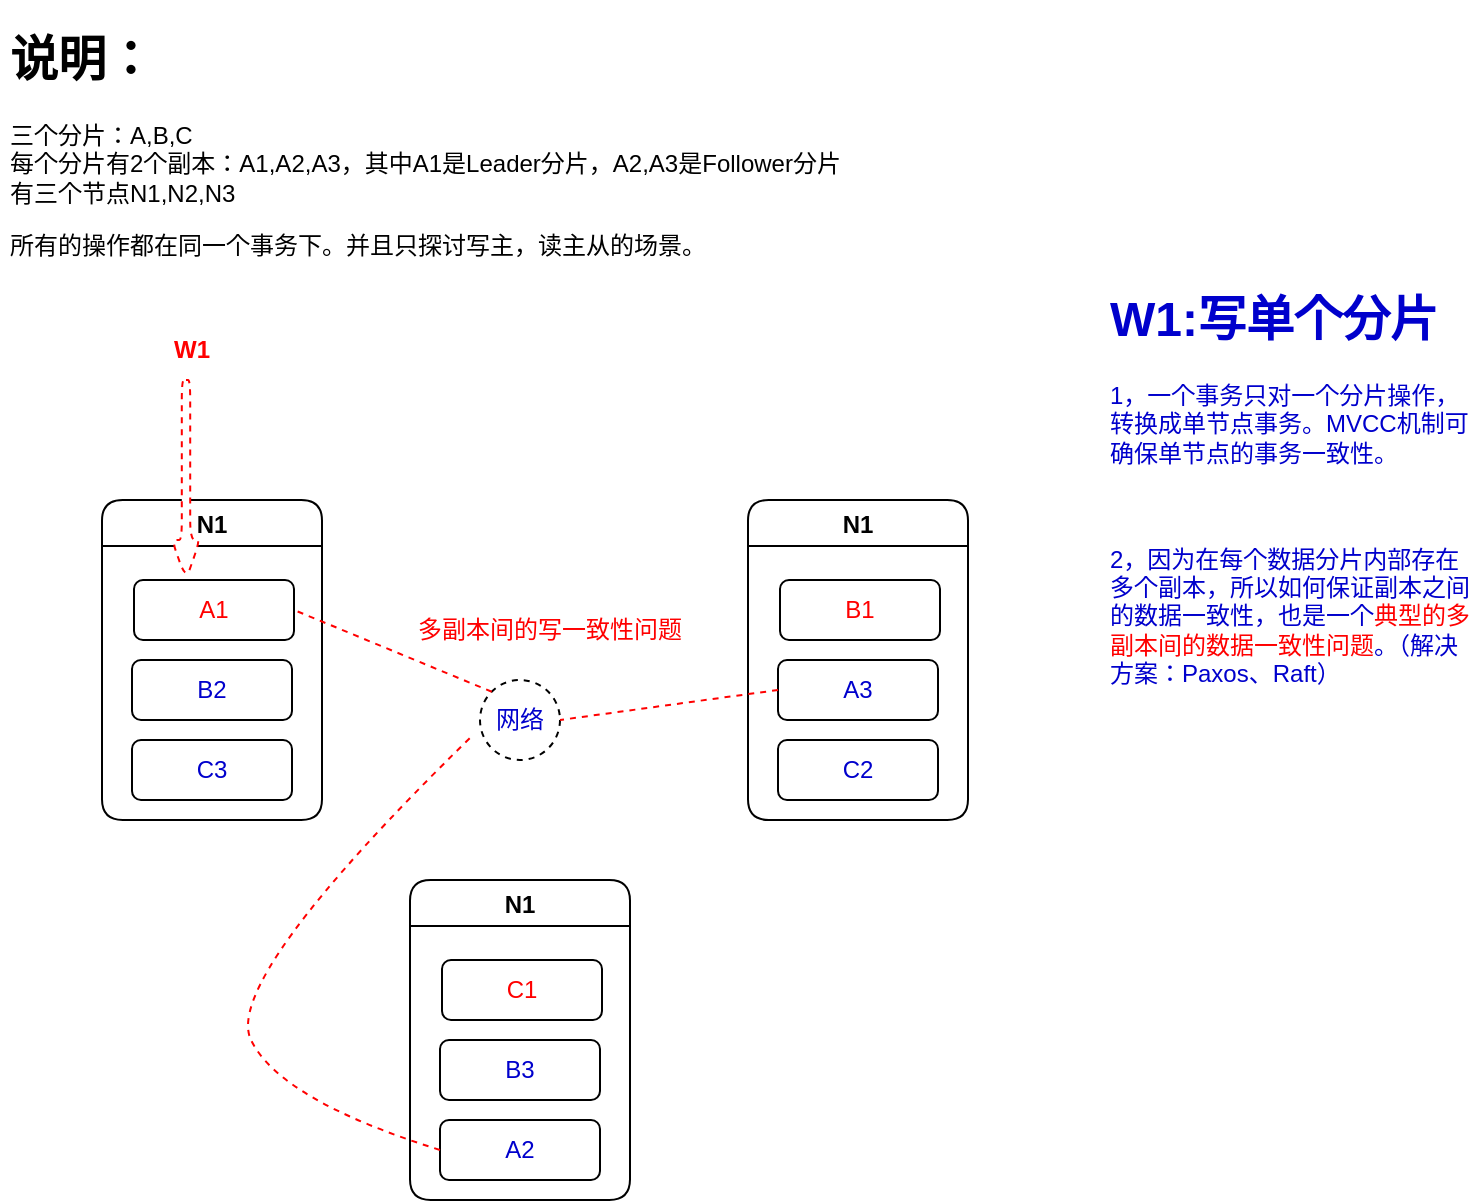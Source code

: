 <mxfile version="16.6.4" type="github" pages="4">
  <diagram id="eBaj-pGgXzmJQUnzpZiH" name="第 1 页">
    <mxGraphModel dx="1422" dy="762" grid="1" gridSize="10" guides="1" tooltips="1" connect="1" arrows="1" fold="1" page="1" pageScale="1" pageWidth="827" pageHeight="1169" math="0" shadow="0">
      <root>
        <mxCell id="0" />
        <mxCell id="1" parent="0" />
        <mxCell id="08FxaviglqU0u9MPpXU4-6" value="&lt;h1&gt;说明：&lt;/h1&gt;&lt;p&gt;三个分片：A,B,C&lt;br&gt;每个分片有2个副本：A1,A2,A3，其中A1是Leader分片，A2,A3是Follower分片&lt;br&gt;有三个节点N1,N2,N3&lt;/p&gt;&lt;p&gt;所有的操作都在同一个事务下。并且只探讨写主，读主从的场景。&lt;/p&gt;" style="text;html=1;strokeColor=none;fillColor=none;spacing=5;spacingTop=-20;whiteSpace=wrap;overflow=hidden;rounded=0;" parent="1" vertex="1">
          <mxGeometry x="40" y="30" width="520" height="120" as="geometry" />
        </mxCell>
        <mxCell id="08FxaviglqU0u9MPpXU4-13" value="N1" style="swimlane;rounded=1;" parent="1" vertex="1">
          <mxGeometry x="91" y="270" width="110" height="160" as="geometry" />
        </mxCell>
        <mxCell id="08FxaviglqU0u9MPpXU4-14" value="&lt;font color=&quot;#ff0000&quot;&gt;A1&lt;/font&gt;" style="rounded=1;whiteSpace=wrap;html=1;" parent="08FxaviglqU0u9MPpXU4-13" vertex="1">
          <mxGeometry x="16" y="40" width="80" height="30" as="geometry" />
        </mxCell>
        <mxCell id="08FxaviglqU0u9MPpXU4-15" value="&lt;font color=&quot;#0000cc&quot;&gt;B2&lt;/font&gt;" style="rounded=1;whiteSpace=wrap;html=1;" parent="08FxaviglqU0u9MPpXU4-13" vertex="1">
          <mxGeometry x="15" y="80" width="80" height="30" as="geometry" />
        </mxCell>
        <mxCell id="08FxaviglqU0u9MPpXU4-16" value="&lt;font color=&quot;#0000cc&quot;&gt;C3&lt;/font&gt;" style="rounded=1;whiteSpace=wrap;html=1;" parent="08FxaviglqU0u9MPpXU4-13" vertex="1">
          <mxGeometry x="15" y="120" width="80" height="30" as="geometry" />
        </mxCell>
        <mxCell id="08FxaviglqU0u9MPpXU4-39" value="" style="shape=singleArrow;direction=south;whiteSpace=wrap;html=1;rounded=1;dashed=1;fontColor=#0000CC;strokeColor=#FF0000;" parent="08FxaviglqU0u9MPpXU4-13" vertex="1">
          <mxGeometry x="35" y="-60" width="14" height="100" as="geometry" />
        </mxCell>
        <mxCell id="08FxaviglqU0u9MPpXU4-17" value="N1" style="swimlane;rounded=1;" parent="1" vertex="1">
          <mxGeometry x="414" y="270" width="110" height="160" as="geometry" />
        </mxCell>
        <mxCell id="08FxaviglqU0u9MPpXU4-18" value="&lt;font color=&quot;#ff0000&quot;&gt;B1&lt;/font&gt;" style="rounded=1;whiteSpace=wrap;html=1;" parent="08FxaviglqU0u9MPpXU4-17" vertex="1">
          <mxGeometry x="16" y="40" width="80" height="30" as="geometry" />
        </mxCell>
        <mxCell id="08FxaviglqU0u9MPpXU4-19" value="&lt;font color=&quot;#0000cc&quot;&gt;A3&lt;/font&gt;" style="rounded=1;whiteSpace=wrap;html=1;" parent="08FxaviglqU0u9MPpXU4-17" vertex="1">
          <mxGeometry x="15" y="80" width="80" height="30" as="geometry" />
        </mxCell>
        <mxCell id="08FxaviglqU0u9MPpXU4-20" value="&lt;font color=&quot;#0000cc&quot;&gt;C2&lt;/font&gt;" style="rounded=1;whiteSpace=wrap;html=1;" parent="08FxaviglqU0u9MPpXU4-17" vertex="1">
          <mxGeometry x="15" y="120" width="80" height="30" as="geometry" />
        </mxCell>
        <mxCell id="08FxaviglqU0u9MPpXU4-21" value="N1" style="swimlane;rounded=1;" parent="1" vertex="1">
          <mxGeometry x="245" y="460" width="110" height="160" as="geometry" />
        </mxCell>
        <mxCell id="08FxaviglqU0u9MPpXU4-22" value="&lt;font color=&quot;#ff0000&quot;&gt;C1&lt;/font&gt;" style="rounded=1;whiteSpace=wrap;html=1;" parent="08FxaviglqU0u9MPpXU4-21" vertex="1">
          <mxGeometry x="16" y="40" width="80" height="30" as="geometry" />
        </mxCell>
        <mxCell id="08FxaviglqU0u9MPpXU4-23" value="&lt;font color=&quot;#0000cc&quot;&gt;B3&lt;/font&gt;" style="rounded=1;whiteSpace=wrap;html=1;" parent="08FxaviglqU0u9MPpXU4-21" vertex="1">
          <mxGeometry x="15" y="80" width="80" height="30" as="geometry" />
        </mxCell>
        <mxCell id="08FxaviglqU0u9MPpXU4-24" value="&lt;font color=&quot;#0000cc&quot;&gt;A2&lt;/font&gt;" style="rounded=1;whiteSpace=wrap;html=1;" parent="08FxaviglqU0u9MPpXU4-21" vertex="1">
          <mxGeometry x="15" y="120" width="80" height="30" as="geometry" />
        </mxCell>
        <mxCell id="08FxaviglqU0u9MPpXU4-25" value="网络" style="ellipse;whiteSpace=wrap;html=1;aspect=fixed;rounded=1;fontColor=#0000CC;dashed=1;" parent="1" vertex="1">
          <mxGeometry x="280" y="360" width="40" height="40" as="geometry" />
        </mxCell>
        <mxCell id="08FxaviglqU0u9MPpXU4-26" value="" style="endArrow=none;startArrow=none;html=1;rounded=0;fontColor=#0000CC;entryX=1;entryY=0.5;entryDx=0;entryDy=0;exitX=0;exitY=0;exitDx=0;exitDy=0;dashed=1;strokeColor=#FF0000;startFill=0;endFill=0;" parent="1" source="08FxaviglqU0u9MPpXU4-25" target="08FxaviglqU0u9MPpXU4-14" edge="1">
          <mxGeometry width="50" height="50" relative="1" as="geometry">
            <mxPoint x="390" y="410" as="sourcePoint" />
            <mxPoint x="440" y="360" as="targetPoint" />
          </mxGeometry>
        </mxCell>
        <mxCell id="08FxaviglqU0u9MPpXU4-35" value="" style="curved=1;endArrow=none;html=1;rounded=0;dashed=1;fontColor=#0000CC;strokeColor=#FF0000;entryX=-0.075;entryY=0.675;entryDx=0;entryDy=0;entryPerimeter=0;exitX=0;exitY=0.5;exitDx=0;exitDy=0;endFill=0;" parent="1" source="08FxaviglqU0u9MPpXU4-24" target="08FxaviglqU0u9MPpXU4-25" edge="1">
          <mxGeometry width="50" height="50" relative="1" as="geometry">
            <mxPoint x="230" y="590" as="sourcePoint" />
            <mxPoint x="201" y="500" as="targetPoint" />
            <Array as="points">
              <mxPoint x="180" y="570" />
              <mxPoint x="151" y="510" />
            </Array>
          </mxGeometry>
        </mxCell>
        <mxCell id="08FxaviglqU0u9MPpXU4-36" value="" style="endArrow=none;startArrow=none;html=1;rounded=0;fontColor=#0000CC;entryX=1;entryY=0.5;entryDx=0;entryDy=0;exitX=0;exitY=0.5;exitDx=0;exitDy=0;dashed=1;strokeColor=#FF0000;startFill=0;endFill=0;" parent="1" source="08FxaviglqU0u9MPpXU4-19" target="08FxaviglqU0u9MPpXU4-25" edge="1">
          <mxGeometry width="50" height="50" relative="1" as="geometry">
            <mxPoint x="295.858" y="375.858" as="sourcePoint" />
            <mxPoint x="197" y="335" as="targetPoint" />
          </mxGeometry>
        </mxCell>
        <mxCell id="08FxaviglqU0u9MPpXU4-37" value="&lt;h1&gt;W1:写单个分片&lt;/h1&gt;&lt;p&gt;1，一个事务只对一个分片操作，转换成单节点事务。MVCC机制可确保单节点的事务一致性。&lt;/p&gt;&lt;p&gt;&lt;br&gt;&lt;/p&gt;2，因为在每个数据分片内部存在多个副本，所以如何保证副本之间的数据一致性，也是一个&lt;font color=&quot;#ff0000&quot;&gt;典型的多副本间的数据一致性问题&lt;/font&gt;。（解决方案：Paxos、Raft）" style="text;html=1;strokeColor=none;fillColor=none;spacing=5;spacingTop=-20;whiteSpace=wrap;overflow=hidden;rounded=0;dashed=1;fontColor=#0000CC;" parent="1" vertex="1">
          <mxGeometry x="590" y="160" width="190" height="260" as="geometry" />
        </mxCell>
        <mxCell id="08FxaviglqU0u9MPpXU4-40" value="&lt;b&gt;&lt;font color=&quot;#ff0000&quot;&gt;W1&lt;/font&gt;&lt;/b&gt;" style="text;html=1;strokeColor=none;fillColor=none;align=center;verticalAlign=middle;whiteSpace=wrap;rounded=0;dashed=1;fontColor=#0000CC;" parent="1" vertex="1">
          <mxGeometry x="106" y="180" width="60" height="30" as="geometry" />
        </mxCell>
        <mxCell id="DcJtvNyYdHpqMct7U6Ko-1" value="&lt;font color=&quot;#ff0000&quot;&gt;多副本间的写一致性问题&lt;/font&gt;" style="text;html=1;strokeColor=none;fillColor=none;align=center;verticalAlign=middle;whiteSpace=wrap;rounded=0;" parent="1" vertex="1">
          <mxGeometry x="245" y="320" width="140" height="30" as="geometry" />
        </mxCell>
      </root>
    </mxGraphModel>
  </diagram>
  <diagram id="VMwIAKu5KI1M_ZYMaKBu" name="第 2 页">
    <mxGraphModel dx="1422" dy="762" grid="1" gridSize="10" guides="1" tooltips="1" connect="1" arrows="1" fold="1" page="1" pageScale="1" pageWidth="827" pageHeight="1169" math="0" shadow="0">
      <root>
        <mxCell id="BoTSj1O7su90QlymKtr2-0" />
        <mxCell id="BoTSj1O7su90QlymKtr2-1" parent="BoTSj1O7su90QlymKtr2-0" />
        <mxCell id="SNT9MTLN4JLw2WHyb_En-0" value="&lt;h1&gt;说明：&lt;/h1&gt;&lt;p&gt;三个分片：A,B,C&lt;br&gt;每个分片有2个副本：A1,A2,A3，其中A1是Leader分片，A2,A3是Follower分片&lt;br&gt;有三个节点N1,N2,N3&lt;/p&gt;&lt;p&gt;所有的操作都在同一个事务下。并且只探讨写主，读主从的场景。&lt;/p&gt;" style="text;html=1;strokeColor=none;fillColor=none;spacing=5;spacingTop=-20;whiteSpace=wrap;overflow=hidden;rounded=0;" parent="BoTSj1O7su90QlymKtr2-1" vertex="1">
          <mxGeometry x="40" y="30" width="520" height="120" as="geometry" />
        </mxCell>
        <mxCell id="SNT9MTLN4JLw2WHyb_En-1" value="N1" style="swimlane;rounded=1;" parent="BoTSj1O7su90QlymKtr2-1" vertex="1">
          <mxGeometry x="91" y="270" width="110" height="160" as="geometry" />
        </mxCell>
        <mxCell id="SNT9MTLN4JLw2WHyb_En-2" value="&lt;font color=&quot;#ff0000&quot;&gt;A1&lt;/font&gt;" style="rounded=1;whiteSpace=wrap;html=1;" parent="SNT9MTLN4JLw2WHyb_En-1" vertex="1">
          <mxGeometry x="16" y="40" width="80" height="30" as="geometry" />
        </mxCell>
        <mxCell id="SNT9MTLN4JLw2WHyb_En-3" value="&lt;font color=&quot;#0000cc&quot;&gt;B2&lt;/font&gt;" style="rounded=1;whiteSpace=wrap;html=1;" parent="SNT9MTLN4JLw2WHyb_En-1" vertex="1">
          <mxGeometry x="15" y="80" width="80" height="30" as="geometry" />
        </mxCell>
        <mxCell id="SNT9MTLN4JLw2WHyb_En-4" value="&lt;font color=&quot;#0000cc&quot;&gt;C3&lt;/font&gt;" style="rounded=1;whiteSpace=wrap;html=1;" parent="SNT9MTLN4JLw2WHyb_En-1" vertex="1">
          <mxGeometry x="15" y="120" width="80" height="30" as="geometry" />
        </mxCell>
        <mxCell id="SNT9MTLN4JLw2WHyb_En-6" value="N1" style="swimlane;rounded=1;" parent="BoTSj1O7su90QlymKtr2-1" vertex="1">
          <mxGeometry x="414" y="270" width="110" height="160" as="geometry" />
        </mxCell>
        <mxCell id="SNT9MTLN4JLw2WHyb_En-7" value="&lt;font color=&quot;#ff0000&quot;&gt;B1&lt;/font&gt;" style="rounded=1;whiteSpace=wrap;html=1;" parent="SNT9MTLN4JLw2WHyb_En-6" vertex="1">
          <mxGeometry x="16" y="40" width="80" height="30" as="geometry" />
        </mxCell>
        <mxCell id="SNT9MTLN4JLw2WHyb_En-8" value="&lt;font color=&quot;#0000cc&quot;&gt;A3&lt;/font&gt;" style="rounded=1;whiteSpace=wrap;html=1;" parent="SNT9MTLN4JLw2WHyb_En-6" vertex="1">
          <mxGeometry x="15" y="80" width="80" height="30" as="geometry" />
        </mxCell>
        <mxCell id="SNT9MTLN4JLw2WHyb_En-9" value="&lt;font color=&quot;#0000cc&quot;&gt;C2&lt;/font&gt;" style="rounded=1;whiteSpace=wrap;html=1;" parent="SNT9MTLN4JLw2WHyb_En-6" vertex="1">
          <mxGeometry x="15" y="120" width="80" height="30" as="geometry" />
        </mxCell>
        <mxCell id="SNT9MTLN4JLw2WHyb_En-10" value="N1" style="swimlane;rounded=1;" parent="BoTSj1O7su90QlymKtr2-1" vertex="1">
          <mxGeometry x="245" y="460" width="110" height="160" as="geometry" />
        </mxCell>
        <mxCell id="SNT9MTLN4JLw2WHyb_En-11" value="&lt;font color=&quot;#ff0000&quot;&gt;C1&lt;/font&gt;" style="rounded=1;whiteSpace=wrap;html=1;" parent="SNT9MTLN4JLw2WHyb_En-10" vertex="1">
          <mxGeometry x="16" y="40" width="80" height="30" as="geometry" />
        </mxCell>
        <mxCell id="SNT9MTLN4JLw2WHyb_En-12" value="&lt;font color=&quot;#0000cc&quot;&gt;B3&lt;/font&gt;" style="rounded=1;whiteSpace=wrap;html=1;" parent="SNT9MTLN4JLw2WHyb_En-10" vertex="1">
          <mxGeometry x="15" y="80" width="80" height="30" as="geometry" />
        </mxCell>
        <mxCell id="SNT9MTLN4JLw2WHyb_En-13" value="&lt;font color=&quot;#0000cc&quot;&gt;A2&lt;/font&gt;" style="rounded=1;whiteSpace=wrap;html=1;" parent="SNT9MTLN4JLw2WHyb_En-10" vertex="1">
          <mxGeometry x="15" y="120" width="80" height="30" as="geometry" />
        </mxCell>
        <mxCell id="SNT9MTLN4JLw2WHyb_En-14" value="网络" style="ellipse;whiteSpace=wrap;html=1;aspect=fixed;rounded=1;fontColor=#0000CC;dashed=1;" parent="BoTSj1O7su90QlymKtr2-1" vertex="1">
          <mxGeometry x="280" y="360" width="40" height="40" as="geometry" />
        </mxCell>
        <mxCell id="SNT9MTLN4JLw2WHyb_En-15" value="" style="endArrow=none;startArrow=none;html=1;rounded=0;fontColor=#0000CC;entryX=1;entryY=0.5;entryDx=0;entryDy=0;exitX=0;exitY=0;exitDx=0;exitDy=0;dashed=1;strokeColor=#FF0000;startFill=0;endFill=0;" parent="BoTSj1O7su90QlymKtr2-1" source="SNT9MTLN4JLw2WHyb_En-14" target="SNT9MTLN4JLw2WHyb_En-2" edge="1">
          <mxGeometry width="50" height="50" relative="1" as="geometry">
            <mxPoint x="390" y="410" as="sourcePoint" />
            <mxPoint x="440" y="360" as="targetPoint" />
          </mxGeometry>
        </mxCell>
        <mxCell id="SNT9MTLN4JLw2WHyb_En-16" value="" style="curved=1;endArrow=none;html=1;rounded=0;dashed=1;fontColor=#0000CC;strokeColor=#FF0000;entryX=-0.075;entryY=0.675;entryDx=0;entryDy=0;entryPerimeter=0;exitX=0;exitY=0.5;exitDx=0;exitDy=0;endFill=0;" parent="BoTSj1O7su90QlymKtr2-1" source="SNT9MTLN4JLw2WHyb_En-13" target="SNT9MTLN4JLw2WHyb_En-14" edge="1">
          <mxGeometry width="50" height="50" relative="1" as="geometry">
            <mxPoint x="230" y="590" as="sourcePoint" />
            <mxPoint x="201" y="500" as="targetPoint" />
            <Array as="points">
              <mxPoint x="180" y="570" />
              <mxPoint x="151" y="510" />
            </Array>
          </mxGeometry>
        </mxCell>
        <mxCell id="SNT9MTLN4JLw2WHyb_En-17" value="" style="endArrow=none;startArrow=none;html=1;rounded=0;fontColor=#0000CC;entryX=1;entryY=0.5;entryDx=0;entryDy=0;exitX=0;exitY=0.5;exitDx=0;exitDy=0;dashed=1;strokeColor=#FF0000;startFill=0;endFill=0;" parent="BoTSj1O7su90QlymKtr2-1" source="SNT9MTLN4JLw2WHyb_En-8" target="SNT9MTLN4JLw2WHyb_En-14" edge="1">
          <mxGeometry width="50" height="50" relative="1" as="geometry">
            <mxPoint x="295.858" y="375.858" as="sourcePoint" />
            <mxPoint x="197" y="335" as="targetPoint" />
          </mxGeometry>
        </mxCell>
        <mxCell id="SNT9MTLN4JLw2WHyb_En-18" value="&lt;h1&gt;W2:写多个分片&lt;/h1&gt;&lt;p&gt;1，一个事务写多个数据分片，这就是典型的分布式事务了。需要借助2PC（两阶段提交）来确保跨节点写操作的原子性。&lt;/p&gt;&lt;p&gt;&lt;br&gt;&lt;/p&gt;2，同时，每个分片依然是有多个副本。所以，依然要解决&lt;font color=&quot;#ff0000&quot;&gt;多副本间的数据一致性问题&lt;/font&gt;。" style="text;html=1;strokeColor=none;fillColor=none;spacing=5;spacingTop=-20;whiteSpace=wrap;overflow=hidden;rounded=0;dashed=1;fontColor=#0000CC;" parent="BoTSj1O7su90QlymKtr2-1" vertex="1">
          <mxGeometry x="590" y="160" width="190" height="260" as="geometry" />
        </mxCell>
        <mxCell id="SNT9MTLN4JLw2WHyb_En-19" value="&lt;b&gt;&lt;font color=&quot;#ff0000&quot; style=&quot;font-size: 16px&quot;&gt;W2&lt;/font&gt;&lt;/b&gt;" style="text;html=1;strokeColor=none;fillColor=none;align=center;verticalAlign=middle;whiteSpace=wrap;rounded=0;dashed=1;fontColor=#0000CC;" parent="BoTSj1O7su90QlymKtr2-1" vertex="1">
          <mxGeometry x="276" y="180" width="60" height="30" as="geometry" />
        </mxCell>
        <mxCell id="SNT9MTLN4JLw2WHyb_En-20" value="&lt;font color=&quot;#ff0000&quot;&gt;2，多副本间的写一致性问题&lt;/font&gt;" style="text;html=1;strokeColor=none;fillColor=none;align=center;verticalAlign=middle;whiteSpace=wrap;rounded=0;" parent="BoTSj1O7su90QlymKtr2-1" vertex="1">
          <mxGeometry x="230" y="320" width="155" height="30" as="geometry" />
        </mxCell>
        <mxCell id="SNT9MTLN4JLw2WHyb_En-22" value="" style="shape=flexArrow;endArrow=classic;html=1;rounded=0;fontColor=#FF0000;width=10;endSize=2.26;dashed=1;strokeColor=#FF0000;" parent="BoTSj1O7su90QlymKtr2-1" edge="1">
          <mxGeometry width="50" height="50" relative="1" as="geometry">
            <mxPoint x="290" y="200" as="sourcePoint" />
            <mxPoint x="160" y="300" as="targetPoint" />
          </mxGeometry>
        </mxCell>
        <mxCell id="SNT9MTLN4JLw2WHyb_En-23" value="" style="shape=flexArrow;endArrow=classic;html=1;rounded=0;fontColor=#FF0000;width=10;endSize=2.26;dashed=1;strokeColor=#FF0000;entryX=0.25;entryY=0;entryDx=0;entryDy=0;" parent="BoTSj1O7su90QlymKtr2-1" target="SNT9MTLN4JLw2WHyb_En-7" edge="1">
          <mxGeometry width="50" height="50" relative="1" as="geometry">
            <mxPoint x="320" y="200" as="sourcePoint" />
            <mxPoint x="210" y="310" as="targetPoint" />
          </mxGeometry>
        </mxCell>
        <mxCell id="b7Uxpt3gaAhau05YBvLj-0" value="&lt;font color=&quot;#ff0000&quot;&gt;1，跨节点写操作的原子性问题&lt;/font&gt;" style="text;html=1;strokeColor=none;fillColor=none;align=center;verticalAlign=middle;whiteSpace=wrap;rounded=0;" vertex="1" parent="BoTSj1O7su90QlymKtr2-1">
          <mxGeometry x="220" y="299" width="180" height="30" as="geometry" />
        </mxCell>
      </root>
    </mxGraphModel>
  </diagram>
  <diagram id="Govf5EYtpfEDOgnzXB6r" name="第 3 页">
    <mxGraphModel dx="1422" dy="762" grid="1" gridSize="10" guides="1" tooltips="1" connect="1" arrows="1" fold="1" page="1" pageScale="1" pageWidth="827" pageHeight="1169" math="0" shadow="0">
      <root>
        <mxCell id="0bu39Hk5Qwi8QEBn3dwa-0" />
        <mxCell id="0bu39Hk5Qwi8QEBn3dwa-1" parent="0bu39Hk5Qwi8QEBn3dwa-0" />
        <mxCell id="b-UJJuOl_csqAkSLvI6c-0" value="&lt;h1&gt;说明：&lt;/h1&gt;&lt;p&gt;三个分片：A,B,C&lt;br&gt;每个分片有2个副本：A1,A2,A3，其中A1是Leader分片，A2,A3是Follower分片&lt;br&gt;有三个节点N1,N2,N3&lt;/p&gt;&lt;p&gt;所有的操作都在同一个事务下。并且只探讨写主，读主从的场景。&lt;/p&gt;" style="text;html=1;strokeColor=none;fillColor=none;spacing=5;spacingTop=-20;whiteSpace=wrap;overflow=hidden;rounded=0;" vertex="1" parent="0bu39Hk5Qwi8QEBn3dwa-1">
          <mxGeometry x="40" y="30" width="520" height="120" as="geometry" />
        </mxCell>
        <mxCell id="b-UJJuOl_csqAkSLvI6c-1" value="N1" style="swimlane;rounded=1;" vertex="1" parent="0bu39Hk5Qwi8QEBn3dwa-1">
          <mxGeometry x="91" y="270" width="110" height="160" as="geometry" />
        </mxCell>
        <mxCell id="b-UJJuOl_csqAkSLvI6c-2" value="&lt;font color=&quot;#ff0000&quot;&gt;A1&lt;/font&gt;" style="rounded=1;whiteSpace=wrap;html=1;" vertex="1" parent="b-UJJuOl_csqAkSLvI6c-1">
          <mxGeometry x="16" y="40" width="80" height="30" as="geometry" />
        </mxCell>
        <mxCell id="b-UJJuOl_csqAkSLvI6c-3" value="&lt;font color=&quot;#0000cc&quot;&gt;B2&lt;/font&gt;" style="rounded=1;whiteSpace=wrap;html=1;" vertex="1" parent="b-UJJuOl_csqAkSLvI6c-1">
          <mxGeometry x="15" y="80" width="80" height="30" as="geometry" />
        </mxCell>
        <mxCell id="b-UJJuOl_csqAkSLvI6c-4" value="&lt;font color=&quot;#0000cc&quot;&gt;C3&lt;/font&gt;" style="rounded=1;whiteSpace=wrap;html=1;" vertex="1" parent="b-UJJuOl_csqAkSLvI6c-1">
          <mxGeometry x="15" y="120" width="80" height="30" as="geometry" />
        </mxCell>
        <mxCell id="b-UJJuOl_csqAkSLvI6c-5" value="" style="shape=singleArrow;direction=south;whiteSpace=wrap;html=1;rounded=1;dashed=1;fontColor=#0000CC;strokeColor=#FF0000;" vertex="1" parent="b-UJJuOl_csqAkSLvI6c-1">
          <mxGeometry x="35" y="-60" width="14" height="100" as="geometry" />
        </mxCell>
        <mxCell id="b-UJJuOl_csqAkSLvI6c-6" value="N1" style="swimlane;rounded=1;" vertex="1" parent="0bu39Hk5Qwi8QEBn3dwa-1">
          <mxGeometry x="414" y="270" width="110" height="160" as="geometry" />
        </mxCell>
        <mxCell id="b-UJJuOl_csqAkSLvI6c-7" value="&lt;font color=&quot;#ff0000&quot;&gt;B1&lt;/font&gt;" style="rounded=1;whiteSpace=wrap;html=1;" vertex="1" parent="b-UJJuOl_csqAkSLvI6c-6">
          <mxGeometry x="16" y="40" width="80" height="30" as="geometry" />
        </mxCell>
        <mxCell id="b-UJJuOl_csqAkSLvI6c-8" value="&lt;font color=&quot;#0000cc&quot;&gt;A3&lt;/font&gt;" style="rounded=1;whiteSpace=wrap;html=1;" vertex="1" parent="b-UJJuOl_csqAkSLvI6c-6">
          <mxGeometry x="15" y="80" width="80" height="30" as="geometry" />
        </mxCell>
        <mxCell id="b-UJJuOl_csqAkSLvI6c-9" value="&lt;font color=&quot;#0000cc&quot;&gt;C2&lt;/font&gt;" style="rounded=1;whiteSpace=wrap;html=1;" vertex="1" parent="b-UJJuOl_csqAkSLvI6c-6">
          <mxGeometry x="15" y="120" width="80" height="30" as="geometry" />
        </mxCell>
        <mxCell id="b-UJJuOl_csqAkSLvI6c-10" value="N1" style="swimlane;rounded=1;" vertex="1" parent="0bu39Hk5Qwi8QEBn3dwa-1">
          <mxGeometry x="245" y="460" width="110" height="160" as="geometry" />
        </mxCell>
        <mxCell id="b-UJJuOl_csqAkSLvI6c-11" value="&lt;font color=&quot;#ff0000&quot;&gt;C1&lt;/font&gt;" style="rounded=1;whiteSpace=wrap;html=1;" vertex="1" parent="b-UJJuOl_csqAkSLvI6c-10">
          <mxGeometry x="16" y="40" width="80" height="30" as="geometry" />
        </mxCell>
        <mxCell id="b-UJJuOl_csqAkSLvI6c-12" value="&lt;font color=&quot;#0000cc&quot;&gt;B3&lt;/font&gt;" style="rounded=1;whiteSpace=wrap;html=1;" vertex="1" parent="b-UJJuOl_csqAkSLvI6c-10">
          <mxGeometry x="15" y="80" width="80" height="30" as="geometry" />
        </mxCell>
        <mxCell id="b-UJJuOl_csqAkSLvI6c-13" value="&lt;font color=&quot;#0000cc&quot;&gt;A2&lt;/font&gt;" style="rounded=1;whiteSpace=wrap;html=1;" vertex="1" parent="b-UJJuOl_csqAkSLvI6c-10">
          <mxGeometry x="15" y="120" width="80" height="30" as="geometry" />
        </mxCell>
        <mxCell id="b-UJJuOl_csqAkSLvI6c-14" value="网络" style="ellipse;whiteSpace=wrap;html=1;aspect=fixed;rounded=1;fontColor=#0000CC;dashed=1;" vertex="1" parent="0bu39Hk5Qwi8QEBn3dwa-1">
          <mxGeometry x="280" y="360" width="40" height="40" as="geometry" />
        </mxCell>
        <mxCell id="b-UJJuOl_csqAkSLvI6c-15" value="" style="endArrow=none;startArrow=none;html=1;rounded=0;fontColor=#0000CC;entryX=1;entryY=0.5;entryDx=0;entryDy=0;exitX=0;exitY=0;exitDx=0;exitDy=0;dashed=1;strokeColor=#FF0000;startFill=0;endFill=0;" edge="1" parent="0bu39Hk5Qwi8QEBn3dwa-1" source="b-UJJuOl_csqAkSLvI6c-14" target="b-UJJuOl_csqAkSLvI6c-2">
          <mxGeometry width="50" height="50" relative="1" as="geometry">
            <mxPoint x="390" y="410" as="sourcePoint" />
            <mxPoint x="440" y="360" as="targetPoint" />
          </mxGeometry>
        </mxCell>
        <mxCell id="b-UJJuOl_csqAkSLvI6c-16" value="" style="curved=1;endArrow=none;html=1;rounded=0;dashed=1;fontColor=#0000CC;strokeColor=#FF0000;entryX=-0.075;entryY=0.675;entryDx=0;entryDy=0;entryPerimeter=0;exitX=0;exitY=0.5;exitDx=0;exitDy=0;endFill=0;" edge="1" parent="0bu39Hk5Qwi8QEBn3dwa-1" source="b-UJJuOl_csqAkSLvI6c-13" target="b-UJJuOl_csqAkSLvI6c-14">
          <mxGeometry width="50" height="50" relative="1" as="geometry">
            <mxPoint x="230" y="590" as="sourcePoint" />
            <mxPoint x="201" y="500" as="targetPoint" />
            <Array as="points">
              <mxPoint x="180" y="570" />
              <mxPoint x="151" y="510" />
            </Array>
          </mxGeometry>
        </mxCell>
        <mxCell id="b-UJJuOl_csqAkSLvI6c-17" value="" style="endArrow=none;startArrow=none;html=1;rounded=0;fontColor=#0000CC;entryX=1;entryY=0.5;entryDx=0;entryDy=0;exitX=0;exitY=0.5;exitDx=0;exitDy=0;dashed=1;strokeColor=#FF0000;startFill=0;endFill=0;" edge="1" parent="0bu39Hk5Qwi8QEBn3dwa-1" source="b-UJJuOl_csqAkSLvI6c-8" target="b-UJJuOl_csqAkSLvI6c-14">
          <mxGeometry width="50" height="50" relative="1" as="geometry">
            <mxPoint x="295.858" y="375.858" as="sourcePoint" />
            <mxPoint x="197" y="335" as="targetPoint" />
          </mxGeometry>
        </mxCell>
        <mxCell id="b-UJJuOl_csqAkSLvI6c-18" value="&lt;h1&gt;分两种情况：&lt;/h1&gt;&lt;p&gt;1，只读Leader，可确保数据强一致性。&lt;/p&gt;&lt;p&gt;&lt;br&gt;&lt;/p&gt;2，读取Follower。又分两种可能。如果Leader、Follower是强同步的，比如WARO（Write All Read one）。那么可确保数据的强一致性。但是，如果Leader、Follower是弱同步，从Follower读取的有可能是旧数据。这时就确保不了数据的强一致性。" style="text;html=1;strokeColor=none;fillColor=none;spacing=5;spacingTop=-20;whiteSpace=wrap;overflow=hidden;rounded=0;dashed=1;fontColor=#0000CC;" vertex="1" parent="0bu39Hk5Qwi8QEBn3dwa-1">
          <mxGeometry x="580" y="70" width="190" height="260" as="geometry" />
        </mxCell>
        <mxCell id="b-UJJuOl_csqAkSLvI6c-19" value="&lt;b&gt;&lt;font color=&quot;#ff0000&quot;&gt;R1：只读Leader&lt;/font&gt;&lt;/b&gt;" style="text;html=1;strokeColor=none;fillColor=none;align=center;verticalAlign=middle;whiteSpace=wrap;rounded=0;dashed=1;fontColor=#0000CC;" vertex="1" parent="0bu39Hk5Qwi8QEBn3dwa-1">
          <mxGeometry x="90" y="180" width="94" height="30" as="geometry" />
        </mxCell>
        <mxCell id="b-UJJuOl_csqAkSLvI6c-20" value="&lt;font color=&quot;#ff0000&quot;&gt;这时候看主从之间的同步是否是强同步&lt;/font&gt;" style="text;html=1;strokeColor=none;fillColor=none;align=center;verticalAlign=middle;whiteSpace=wrap;rounded=0;" vertex="1" parent="0bu39Hk5Qwi8QEBn3dwa-1">
          <mxGeometry x="245" y="320" width="140" height="30" as="geometry" />
        </mxCell>
        <mxCell id="b-UJJuOl_csqAkSLvI6c-21" value="&lt;font color=&quot;#0000cc&quot; size=&quot;1&quot;&gt;&lt;b style=&quot;font-size: 24px&quot;&gt;R1：读单个分片&lt;/b&gt;&lt;/font&gt;" style="text;html=1;strokeColor=none;fillColor=none;align=center;verticalAlign=middle;whiteSpace=wrap;rounded=0;fontColor=#FF0000;" vertex="1" parent="0bu39Hk5Qwi8QEBn3dwa-1">
          <mxGeometry x="480" y="20" width="200" height="30" as="geometry" />
        </mxCell>
        <mxCell id="b-UJJuOl_csqAkSLvI6c-23" value="Text" style="text;html=1;strokeColor=none;fillColor=none;align=center;verticalAlign=middle;whiteSpace=wrap;rounded=0;fontSize=24;fontColor=#0000CC;" vertex="1" parent="0bu39Hk5Qwi8QEBn3dwa-1">
          <mxGeometry x="380" y="350" width="60" height="30" as="geometry" />
        </mxCell>
        <mxCell id="b-UJJuOl_csqAkSLvI6c-25" value="" style="shape=singleArrow;direction=south;whiteSpace=wrap;html=1;rounded=1;dashed=1;fontColor=#0000CC;strokeColor=#FF0000;" vertex="1" parent="0bu39Hk5Qwi8QEBn3dwa-1">
          <mxGeometry x="440" y="220" width="14" height="130" as="geometry" />
        </mxCell>
        <mxCell id="b-UJJuOl_csqAkSLvI6c-26" value="&lt;b&gt;&lt;font color=&quot;#ff0000&quot;&gt;R1：读Follower&lt;/font&gt;&lt;/b&gt;" style="text;html=1;strokeColor=none;fillColor=none;align=center;verticalAlign=middle;whiteSpace=wrap;rounded=0;dashed=1;fontColor=#0000CC;" vertex="1" parent="0bu39Hk5Qwi8QEBn3dwa-1">
          <mxGeometry x="400" y="190" width="94" height="30" as="geometry" />
        </mxCell>
      </root>
    </mxGraphModel>
  </diagram>
  <diagram id="esMQXly-VNW4XAkl2j8V" name="第 4 页">
    <mxGraphModel dx="1422" dy="762" grid="1" gridSize="10" guides="1" tooltips="1" connect="1" arrows="1" fold="1" page="1" pageScale="1" pageWidth="827" pageHeight="1169" math="0" shadow="0">
      <root>
        <mxCell id="YXbd3JHZZOBweM8unQBW-0" />
        <mxCell id="YXbd3JHZZOBweM8unQBW-1" parent="YXbd3JHZZOBweM8unQBW-0" />
      </root>
    </mxGraphModel>
  </diagram>
</mxfile>
